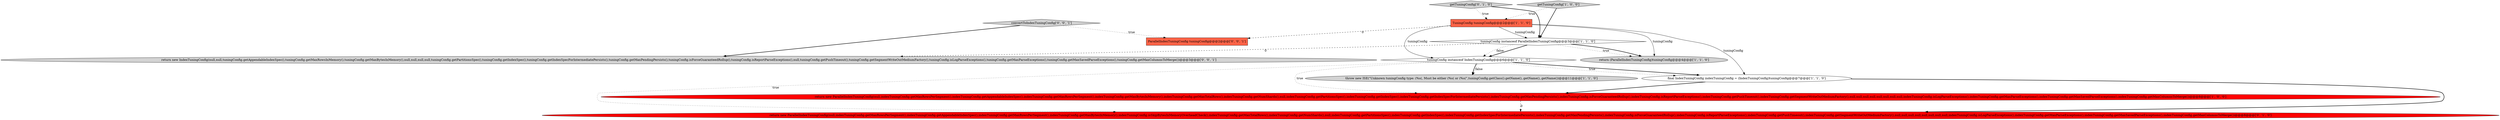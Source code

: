 digraph {
1 [style = filled, label = "throw new ISE(\"Unknown tuningConfig type: (%s(, Must be either (%s( or (%s(\",tuningConfig.getClass().getName(),.getName(),.getName())@@@11@@@['1', '1', '0']", fillcolor = lightgray, shape = ellipse image = "AAA0AAABBB1BBB"];
4 [style = filled, label = "return new ParallelIndexTuningConfig(null,indexTuningConfig.getMaxRowsPerSegment(),indexTuningConfig.getAppendableIndexSpec(),indexTuningConfig.getMaxRowsPerSegment(),indexTuningConfig.getMaxBytesInMemory(),indexTuningConfig.getMaxTotalRows(),indexTuningConfig.getNumShards(),null,indexTuningConfig.getPartitionsSpec(),indexTuningConfig.getIndexSpec(),indexTuningConfig.getIndexSpecForIntermediatePersists(),indexTuningConfig.getMaxPendingPersists(),indexTuningConfig.isForceGuaranteedRollup(),indexTuningConfig.isReportParseExceptions(),indexTuningConfig.getPushTimeout(),indexTuningConfig.getSegmentWriteOutMediumFactory(),null,null,null,null,null,null,null,null,indexTuningConfig.isLogParseExceptions(),indexTuningConfig.getMaxParseExceptions(),indexTuningConfig.getMaxSavedParseExceptions(),indexTuningConfig.getMaxColumnsToMerge())@@@8@@@['1', '0', '0']", fillcolor = red, shape = ellipse image = "AAA1AAABBB1BBB"];
7 [style = filled, label = "return (ParallelIndexTuningConfig)tuningConfig@@@4@@@['1', '1', '0']", fillcolor = lightgray, shape = ellipse image = "AAA0AAABBB1BBB"];
9 [style = filled, label = "return new ParallelIndexTuningConfig(null,indexTuningConfig.getMaxRowsPerSegment(),indexTuningConfig.getAppendableIndexSpec(),indexTuningConfig.getMaxRowsPerSegment(),indexTuningConfig.getMaxBytesInMemory(),indexTuningConfig.isSkipBytesInMemoryOverheadCheck(),indexTuningConfig.getMaxTotalRows(),indexTuningConfig.getNumShards(),null,indexTuningConfig.getPartitionsSpec(),indexTuningConfig.getIndexSpec(),indexTuningConfig.getIndexSpecForIntermediatePersists(),indexTuningConfig.getMaxPendingPersists(),indexTuningConfig.isForceGuaranteedRollup(),indexTuningConfig.isReportParseExceptions(),indexTuningConfig.getPushTimeout(),indexTuningConfig.getSegmentWriteOutMediumFactory(),null,null,null,null,null,null,null,null,indexTuningConfig.isLogParseExceptions(),indexTuningConfig.getMaxParseExceptions(),indexTuningConfig.getMaxSavedParseExceptions(),indexTuningConfig.getMaxColumnsToMerge())@@@8@@@['0', '1', '0']", fillcolor = red, shape = ellipse image = "AAA1AAABBB2BBB"];
5 [style = filled, label = "final IndexTuningConfig indexTuningConfig = (IndexTuningConfig)tuningConfig@@@7@@@['1', '1', '0']", fillcolor = white, shape = ellipse image = "AAA0AAABBB1BBB"];
10 [style = filled, label = "convertToIndexTuningConfig['0', '0', '1']", fillcolor = lightgray, shape = diamond image = "AAA0AAABBB3BBB"];
11 [style = filled, label = "ParallelIndexTuningConfig tuningConfig@@@2@@@['0', '0', '1']", fillcolor = tomato, shape = box image = "AAA0AAABBB3BBB"];
6 [style = filled, label = "getTuningConfig['1', '0', '0']", fillcolor = lightgray, shape = diamond image = "AAA0AAABBB1BBB"];
2 [style = filled, label = "tuningConfig instanceof ParallelIndexTuningConfig@@@3@@@['1', '1', '0']", fillcolor = white, shape = diamond image = "AAA0AAABBB1BBB"];
0 [style = filled, label = "TuningConfig tuningConfig@@@2@@@['1', '1', '0']", fillcolor = tomato, shape = box image = "AAA0AAABBB1BBB"];
3 [style = filled, label = "tuningConfig instanceof IndexTuningConfig@@@6@@@['1', '1', '0']", fillcolor = white, shape = diamond image = "AAA0AAABBB1BBB"];
8 [style = filled, label = "getTuningConfig['0', '1', '0']", fillcolor = lightgray, shape = diamond image = "AAA0AAABBB2BBB"];
12 [style = filled, label = "return new IndexTuningConfig(null,null,tuningConfig.getAppendableIndexSpec(),tuningConfig.getMaxRowsInMemory(),tuningConfig.getMaxBytesInMemory(),null,null,null,null,tuningConfig.getPartitionsSpec(),tuningConfig.getIndexSpec(),tuningConfig.getIndexSpecForIntermediatePersists(),tuningConfig.getMaxPendingPersists(),tuningConfig.isForceGuaranteedRollup(),tuningConfig.isReportParseExceptions(),null,tuningConfig.getPushTimeout(),tuningConfig.getSegmentWriteOutMediumFactory(),tuningConfig.isLogParseExceptions(),tuningConfig.getMaxParseExceptions(),tuningConfig.getMaxSavedParseExceptions(),tuningConfig.getMaxColumnsToMerge())@@@3@@@['0', '0', '1']", fillcolor = lightgray, shape = ellipse image = "AAA0AAABBB3BBB"];
3->1 [style = bold, label=""];
5->9 [style = bold, label=""];
2->3 [style = bold, label=""];
0->7 [style = solid, label="tuningConfig"];
2->3 [style = dotted, label="false"];
0->5 [style = solid, label="tuningConfig"];
3->4 [style = dotted, label="true"];
0->11 [style = dashed, label="0"];
3->9 [style = dotted, label="true"];
6->2 [style = bold, label=""];
4->9 [style = dashed, label="0"];
2->12 [style = dashed, label="0"];
3->5 [style = bold, label=""];
3->5 [style = dotted, label="true"];
8->2 [style = bold, label=""];
0->3 [style = solid, label="tuningConfig"];
10->11 [style = dotted, label="true"];
10->12 [style = bold, label=""];
0->2 [style = solid, label="tuningConfig"];
2->7 [style = dotted, label="true"];
5->4 [style = bold, label=""];
8->0 [style = dotted, label="true"];
6->0 [style = dotted, label="true"];
2->7 [style = bold, label=""];
3->1 [style = dotted, label="false"];
}
